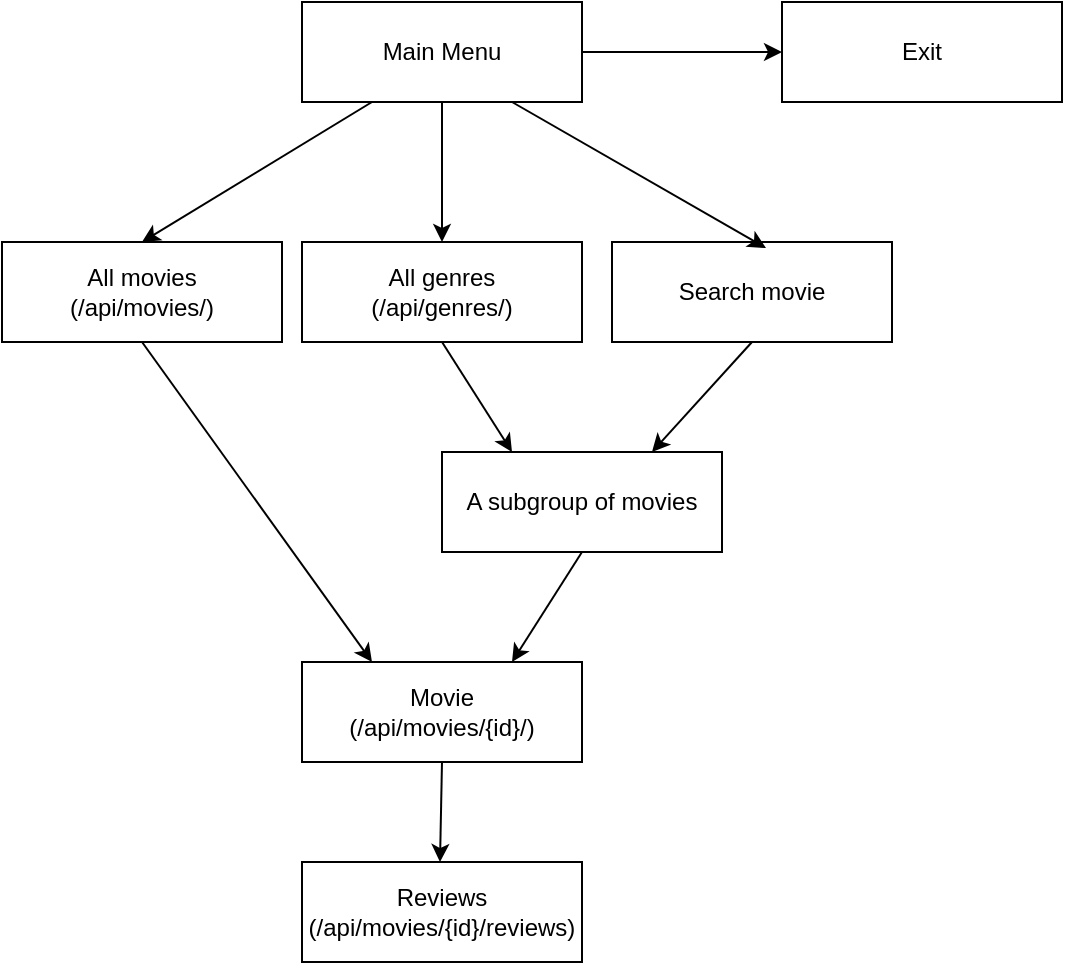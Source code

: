<mxfile version="21.2.3" type="device">
  <diagram name="Page-1" id="qkCj3c1NpeE8XbWj1kWN">
    <mxGraphModel dx="2074" dy="1124" grid="1" gridSize="10" guides="1" tooltips="1" connect="1" arrows="1" fold="1" page="1" pageScale="1" pageWidth="850" pageHeight="1100" math="0" shadow="0">
      <root>
        <mxCell id="0" />
        <mxCell id="1" parent="0" />
        <mxCell id="5pyBXnJsSIEW2lkmxWnL-1" value="Main Menu" style="whiteSpace=wrap;html=1;" parent="1" vertex="1">
          <mxGeometry x="270" y="300" width="140" height="50" as="geometry" />
        </mxCell>
        <mxCell id="5pyBXnJsSIEW2lkmxWnL-2" value="Exit" style="whiteSpace=wrap;html=1;" parent="1" vertex="1">
          <mxGeometry x="510" y="300" width="140" height="50" as="geometry" />
        </mxCell>
        <mxCell id="5pyBXnJsSIEW2lkmxWnL-3" value="All movies&lt;br&gt;(/api/movies/)" style="whiteSpace=wrap;html=1;" parent="1" vertex="1">
          <mxGeometry x="120" y="420" width="140" height="50" as="geometry" />
        </mxCell>
        <mxCell id="5pyBXnJsSIEW2lkmxWnL-4" value="All genres&lt;br&gt;(/api/genres/)" style="whiteSpace=wrap;html=1;" parent="1" vertex="1">
          <mxGeometry x="270" y="420" width="140" height="50" as="geometry" />
        </mxCell>
        <mxCell id="5pyBXnJsSIEW2lkmxWnL-5" value="Search movie" style="whiteSpace=wrap;html=1;" parent="1" vertex="1">
          <mxGeometry x="425" y="420" width="140" height="50" as="geometry" />
        </mxCell>
        <mxCell id="5pyBXnJsSIEW2lkmxWnL-6" value="A subgroup of movies" style="rounded=0;whiteSpace=wrap;html=1;" parent="1" vertex="1">
          <mxGeometry x="340" y="525" width="140" height="50" as="geometry" />
        </mxCell>
        <mxCell id="5pyBXnJsSIEW2lkmxWnL-7" value="Movie&lt;br&gt;(/api/movies/{id}/)" style="rounded=0;whiteSpace=wrap;html=1;" parent="1" vertex="1">
          <mxGeometry x="270" y="630" width="140" height="50" as="geometry" />
        </mxCell>
        <mxCell id="5pyBXnJsSIEW2lkmxWnL-8" value="Reviews&lt;br&gt;(/api/movies/{id}/reviews)" style="rounded=0;whiteSpace=wrap;html=1;" parent="1" vertex="1">
          <mxGeometry x="270" y="730" width="140" height="50" as="geometry" />
        </mxCell>
        <mxCell id="5pyBXnJsSIEW2lkmxWnL-9" value="" style="endArrow=classic;html=1;rounded=0;entryX=0.5;entryY=0;entryDx=0;entryDy=0;exitX=0.25;exitY=1;exitDx=0;exitDy=0;" parent="1" source="5pyBXnJsSIEW2lkmxWnL-1" target="5pyBXnJsSIEW2lkmxWnL-3" edge="1">
          <mxGeometry width="50" height="50" relative="1" as="geometry">
            <mxPoint x="400" y="600" as="sourcePoint" />
            <mxPoint x="450" y="550" as="targetPoint" />
          </mxGeometry>
        </mxCell>
        <mxCell id="5pyBXnJsSIEW2lkmxWnL-10" value="" style="endArrow=classic;html=1;rounded=0;exitX=0.5;exitY=1;exitDx=0;exitDy=0;entryX=0.5;entryY=0;entryDx=0;entryDy=0;" parent="1" source="5pyBXnJsSIEW2lkmxWnL-1" target="5pyBXnJsSIEW2lkmxWnL-4" edge="1">
          <mxGeometry width="50" height="50" relative="1" as="geometry">
            <mxPoint x="190" y="410" as="sourcePoint" />
            <mxPoint x="240" y="360" as="targetPoint" />
          </mxGeometry>
        </mxCell>
        <mxCell id="5pyBXnJsSIEW2lkmxWnL-11" value="" style="endArrow=classic;html=1;rounded=0;entryX=0.55;entryY=0.06;entryDx=0;entryDy=0;entryPerimeter=0;exitX=0.75;exitY=1;exitDx=0;exitDy=0;" parent="1" source="5pyBXnJsSIEW2lkmxWnL-1" target="5pyBXnJsSIEW2lkmxWnL-5" edge="1">
          <mxGeometry width="50" height="50" relative="1" as="geometry">
            <mxPoint x="160" y="270" as="sourcePoint" />
            <mxPoint x="210" y="220" as="targetPoint" />
          </mxGeometry>
        </mxCell>
        <mxCell id="5pyBXnJsSIEW2lkmxWnL-12" value="" style="endArrow=classic;html=1;rounded=0;exitX=0.5;exitY=1;exitDx=0;exitDy=0;entryX=0.75;entryY=0;entryDx=0;entryDy=0;" parent="1" source="5pyBXnJsSIEW2lkmxWnL-5" target="5pyBXnJsSIEW2lkmxWnL-6" edge="1">
          <mxGeometry width="50" height="50" relative="1" as="geometry">
            <mxPoint x="480" y="580" as="sourcePoint" />
            <mxPoint x="440" y="520" as="targetPoint" />
          </mxGeometry>
        </mxCell>
        <mxCell id="5pyBXnJsSIEW2lkmxWnL-14" value="" style="endArrow=classic;html=1;rounded=0;exitX=0.5;exitY=1;exitDx=0;exitDy=0;entryX=0.25;entryY=0;entryDx=0;entryDy=0;" parent="1" source="5pyBXnJsSIEW2lkmxWnL-4" target="5pyBXnJsSIEW2lkmxWnL-6" edge="1">
          <mxGeometry width="50" height="50" relative="1" as="geometry">
            <mxPoint x="190" y="470" as="sourcePoint" />
            <mxPoint x="390" y="520" as="targetPoint" />
          </mxGeometry>
        </mxCell>
        <mxCell id="5pyBXnJsSIEW2lkmxWnL-15" value="" style="endArrow=classic;html=1;rounded=0;exitX=0.5;exitY=1;exitDx=0;exitDy=0;entryX=0.75;entryY=0;entryDx=0;entryDy=0;" parent="1" source="5pyBXnJsSIEW2lkmxWnL-6" target="5pyBXnJsSIEW2lkmxWnL-7" edge="1">
          <mxGeometry width="50" height="50" relative="1" as="geometry">
            <mxPoint x="190" y="580" as="sourcePoint" />
            <mxPoint x="340" y="630" as="targetPoint" />
          </mxGeometry>
        </mxCell>
        <mxCell id="5pyBXnJsSIEW2lkmxWnL-16" value="" style="endArrow=classic;html=1;rounded=0;" parent="1" edge="1">
          <mxGeometry width="50" height="50" relative="1" as="geometry">
            <mxPoint x="340" y="680" as="sourcePoint" />
            <mxPoint x="339" y="730" as="targetPoint" />
          </mxGeometry>
        </mxCell>
        <mxCell id="5pyBXnJsSIEW2lkmxWnL-17" value="" style="endArrow=classic;html=1;rounded=0;entryX=0;entryY=0.5;entryDx=0;entryDy=0;exitX=1;exitY=0.5;exitDx=0;exitDy=0;" parent="1" source="5pyBXnJsSIEW2lkmxWnL-1" target="5pyBXnJsSIEW2lkmxWnL-2" edge="1">
          <mxGeometry width="50" height="50" relative="1" as="geometry">
            <mxPoint x="410" y="320" as="sourcePoint" />
            <mxPoint x="460" y="280" as="targetPoint" />
          </mxGeometry>
        </mxCell>
        <mxCell id="5pyBXnJsSIEW2lkmxWnL-18" value="" style="endArrow=classic;html=1;rounded=0;entryX=0.25;entryY=0;entryDx=0;entryDy=0;" parent="1" target="5pyBXnJsSIEW2lkmxWnL-7" edge="1">
          <mxGeometry width="50" height="50" relative="1" as="geometry">
            <mxPoint x="190" y="470" as="sourcePoint" />
            <mxPoint x="240" y="420" as="targetPoint" />
          </mxGeometry>
        </mxCell>
      </root>
    </mxGraphModel>
  </diagram>
</mxfile>
